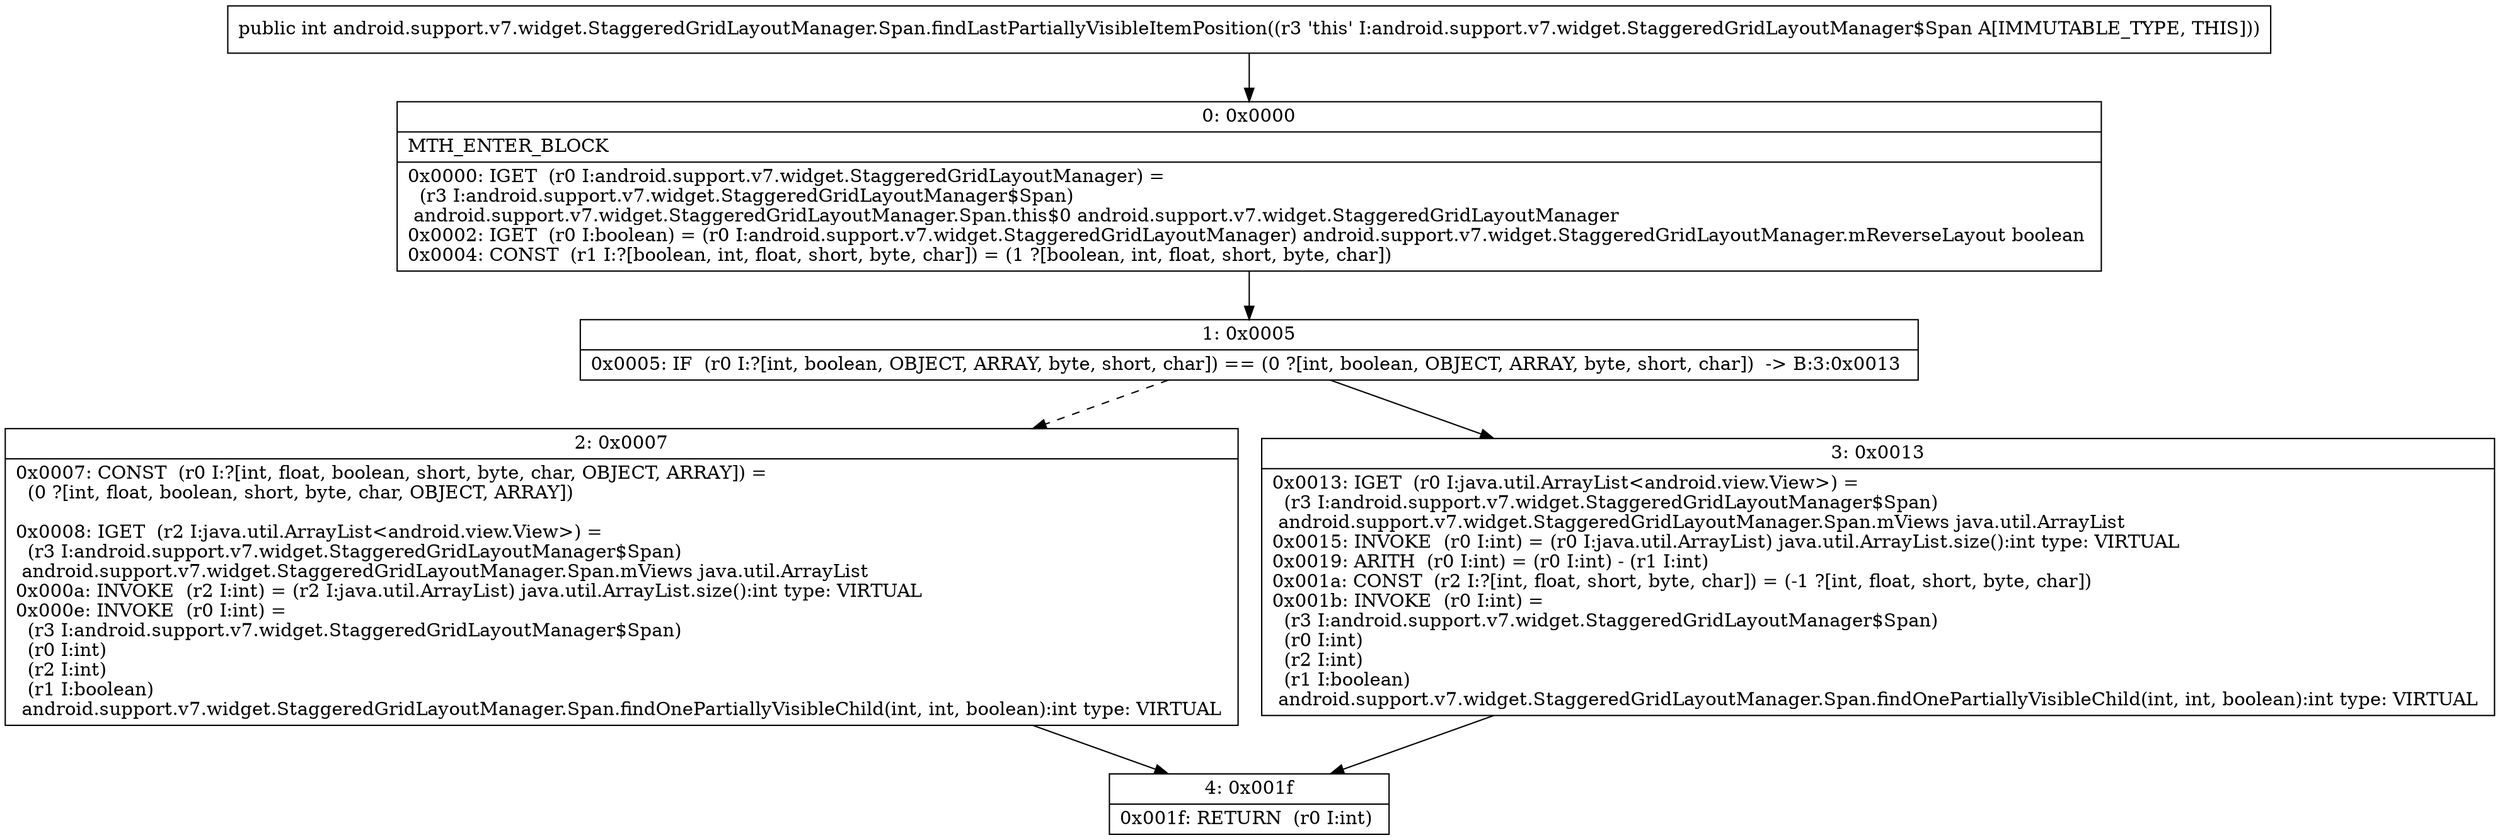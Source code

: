 digraph "CFG forandroid.support.v7.widget.StaggeredGridLayoutManager.Span.findLastPartiallyVisibleItemPosition()I" {
Node_0 [shape=record,label="{0\:\ 0x0000|MTH_ENTER_BLOCK\l|0x0000: IGET  (r0 I:android.support.v7.widget.StaggeredGridLayoutManager) = \l  (r3 I:android.support.v7.widget.StaggeredGridLayoutManager$Span)\l android.support.v7.widget.StaggeredGridLayoutManager.Span.this$0 android.support.v7.widget.StaggeredGridLayoutManager \l0x0002: IGET  (r0 I:boolean) = (r0 I:android.support.v7.widget.StaggeredGridLayoutManager) android.support.v7.widget.StaggeredGridLayoutManager.mReverseLayout boolean \l0x0004: CONST  (r1 I:?[boolean, int, float, short, byte, char]) = (1 ?[boolean, int, float, short, byte, char]) \l}"];
Node_1 [shape=record,label="{1\:\ 0x0005|0x0005: IF  (r0 I:?[int, boolean, OBJECT, ARRAY, byte, short, char]) == (0 ?[int, boolean, OBJECT, ARRAY, byte, short, char])  \-\> B:3:0x0013 \l}"];
Node_2 [shape=record,label="{2\:\ 0x0007|0x0007: CONST  (r0 I:?[int, float, boolean, short, byte, char, OBJECT, ARRAY]) = \l  (0 ?[int, float, boolean, short, byte, char, OBJECT, ARRAY])\l \l0x0008: IGET  (r2 I:java.util.ArrayList\<android.view.View\>) = \l  (r3 I:android.support.v7.widget.StaggeredGridLayoutManager$Span)\l android.support.v7.widget.StaggeredGridLayoutManager.Span.mViews java.util.ArrayList \l0x000a: INVOKE  (r2 I:int) = (r2 I:java.util.ArrayList) java.util.ArrayList.size():int type: VIRTUAL \l0x000e: INVOKE  (r0 I:int) = \l  (r3 I:android.support.v7.widget.StaggeredGridLayoutManager$Span)\l  (r0 I:int)\l  (r2 I:int)\l  (r1 I:boolean)\l android.support.v7.widget.StaggeredGridLayoutManager.Span.findOnePartiallyVisibleChild(int, int, boolean):int type: VIRTUAL \l}"];
Node_3 [shape=record,label="{3\:\ 0x0013|0x0013: IGET  (r0 I:java.util.ArrayList\<android.view.View\>) = \l  (r3 I:android.support.v7.widget.StaggeredGridLayoutManager$Span)\l android.support.v7.widget.StaggeredGridLayoutManager.Span.mViews java.util.ArrayList \l0x0015: INVOKE  (r0 I:int) = (r0 I:java.util.ArrayList) java.util.ArrayList.size():int type: VIRTUAL \l0x0019: ARITH  (r0 I:int) = (r0 I:int) \- (r1 I:int) \l0x001a: CONST  (r2 I:?[int, float, short, byte, char]) = (\-1 ?[int, float, short, byte, char]) \l0x001b: INVOKE  (r0 I:int) = \l  (r3 I:android.support.v7.widget.StaggeredGridLayoutManager$Span)\l  (r0 I:int)\l  (r2 I:int)\l  (r1 I:boolean)\l android.support.v7.widget.StaggeredGridLayoutManager.Span.findOnePartiallyVisibleChild(int, int, boolean):int type: VIRTUAL \l}"];
Node_4 [shape=record,label="{4\:\ 0x001f|0x001f: RETURN  (r0 I:int) \l}"];
MethodNode[shape=record,label="{public int android.support.v7.widget.StaggeredGridLayoutManager.Span.findLastPartiallyVisibleItemPosition((r3 'this' I:android.support.v7.widget.StaggeredGridLayoutManager$Span A[IMMUTABLE_TYPE, THIS])) }"];
MethodNode -> Node_0;
Node_0 -> Node_1;
Node_1 -> Node_2[style=dashed];
Node_1 -> Node_3;
Node_2 -> Node_4;
Node_3 -> Node_4;
}

